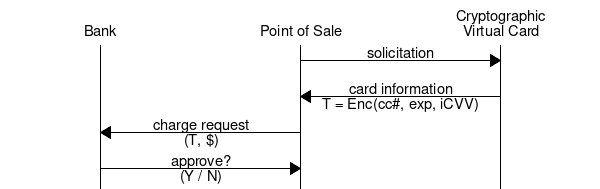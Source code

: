 # Cryptographic Unlinkable CC Protocol
msc {
 arcgradient = 0;

 a [label="Bank"],b [label="Point of Sale"],c [label="Cryptographic\nVirtual Card"];

 b=>c [label="solicitation"];
 c=>b [label="card information\nT = Enc(cc#, exp, iCVV)"];
 b=>a [label="charge request\n(T, $)"];
 a=>b [label="approve?\n(Y / N)"];
}
